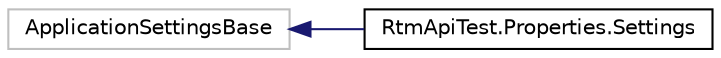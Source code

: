 digraph "Graphical Class Hierarchy"
{
 // LATEX_PDF_SIZE
  edge [fontname="Helvetica",fontsize="10",labelfontname="Helvetica",labelfontsize="10"];
  node [fontname="Helvetica",fontsize="10",shape=record];
  rankdir="LR";
  Node18 [label="ApplicationSettingsBase",height=0.2,width=0.4,color="grey75", fillcolor="white", style="filled",tooltip=" "];
  Node18 -> Node0 [dir="back",color="midnightblue",fontsize="10",style="solid",fontname="Helvetica"];
  Node0 [label="RtmApiTest.Properties.Settings",height=0.2,width=0.4,color="black", fillcolor="white", style="filled",URL="$class_rtm_api_test_1_1_properties_1_1_settings.html",tooltip=" "];
}

